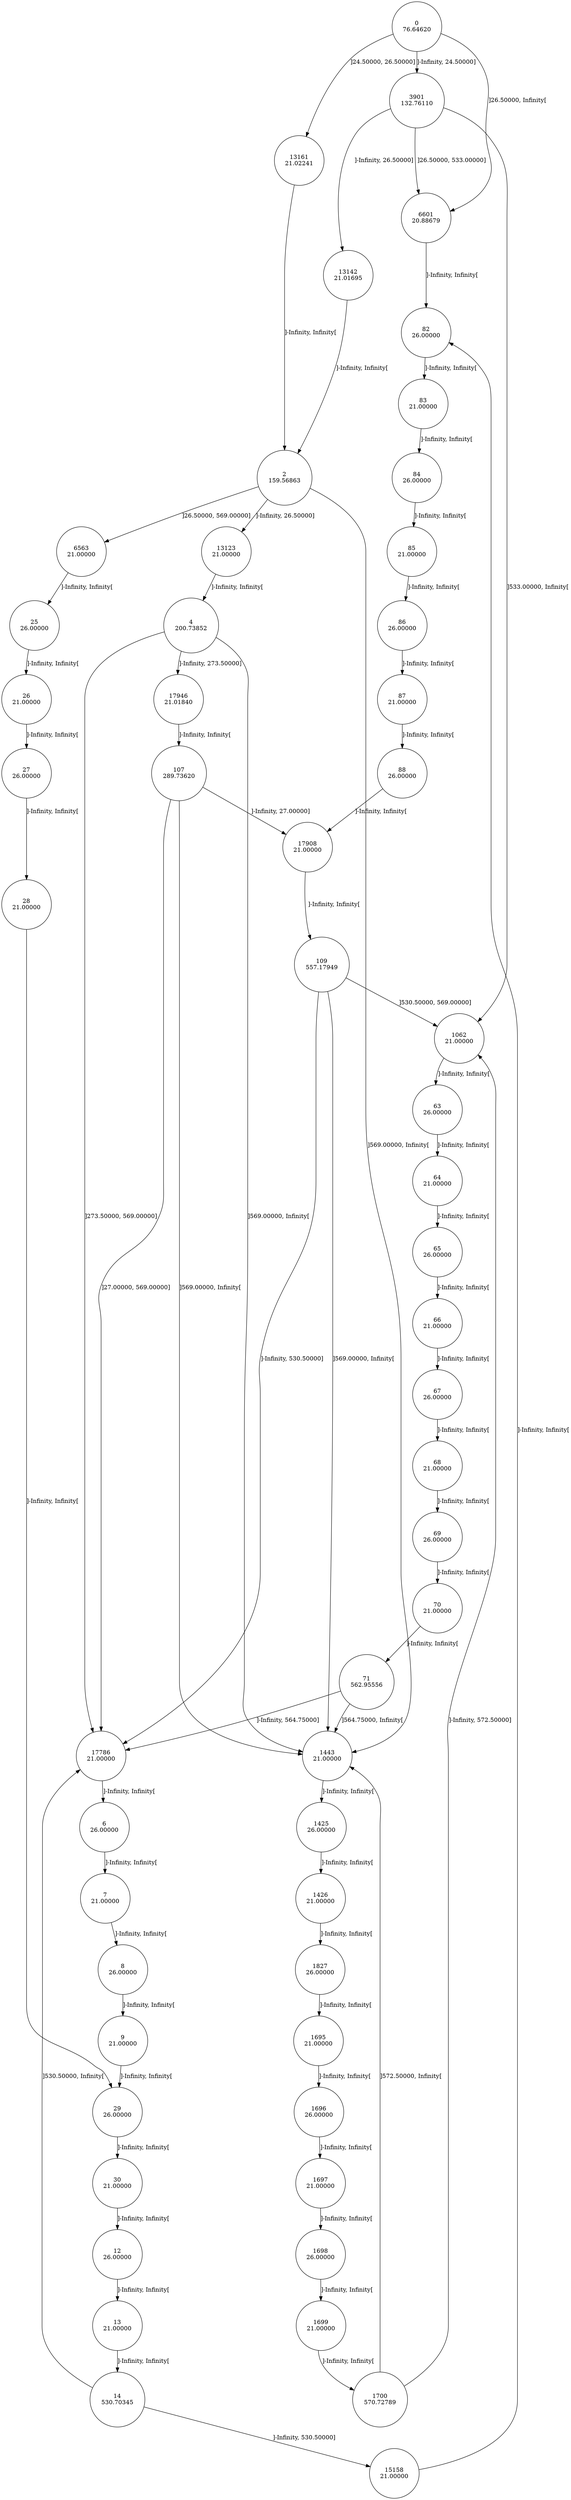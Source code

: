 digraph DFA {
0 [shape=circle, label="0\n76.64620"];
	0 -> 3901 [label="]-Infinity, 24.50000]"];
	0 -> 13161 [label="]24.50000, 26.50000]"];
	0 -> 6601 [label="]26.50000, Infinity["];
6601 [shape=circle, label="6601\n20.88679"];
	6601 -> 82 [label="]-Infinity, Infinity["];
82 [shape=circle, label="82\n26.00000"];
	82 -> 83 [label="]-Infinity, Infinity["];
83 [shape=circle, label="83\n21.00000"];
	83 -> 84 [label="]-Infinity, Infinity["];
84 [shape=circle, label="84\n26.00000"];
	84 -> 85 [label="]-Infinity, Infinity["];
85 [shape=circle, label="85\n21.00000"];
	85 -> 86 [label="]-Infinity, Infinity["];
86 [shape=circle, label="86\n26.00000"];
	86 -> 87 [label="]-Infinity, Infinity["];
87 [shape=circle, label="87\n21.00000"];
	87 -> 88 [label="]-Infinity, Infinity["];
88 [shape=circle, label="88\n26.00000"];
	88 -> 17908 [label="]-Infinity, Infinity["];
17908 [shape=circle, label="17908\n21.00000"];
	17908 -> 109 [label="]-Infinity, Infinity["];
109 [shape=circle, label="109\n557.17949"];
	109 -> 17786 [label="]-Infinity, 530.50000]"];
	109 -> 1062 [label="]530.50000, 569.00000]"];
	109 -> 1443 [label="]569.00000, Infinity["];
1443 [shape=circle, label="1443\n21.00000"];
	1443 -> 1425 [label="]-Infinity, Infinity["];
1425 [shape=circle, label="1425\n26.00000"];
	1425 -> 1426 [label="]-Infinity, Infinity["];
1426 [shape=circle, label="1426\n21.00000"];
	1426 -> 1827 [label="]-Infinity, Infinity["];
1827 [shape=circle, label="1827\n26.00000"];
	1827 -> 1695 [label="]-Infinity, Infinity["];
1695 [shape=circle, label="1695\n21.00000"];
	1695 -> 1696 [label="]-Infinity, Infinity["];
1696 [shape=circle, label="1696\n26.00000"];
	1696 -> 1697 [label="]-Infinity, Infinity["];
1697 [shape=circle, label="1697\n21.00000"];
	1697 -> 1698 [label="]-Infinity, Infinity["];
1698 [shape=circle, label="1698\n26.00000"];
	1698 -> 1699 [label="]-Infinity, Infinity["];
1699 [shape=circle, label="1699\n21.00000"];
	1699 -> 1700 [label="]-Infinity, Infinity["];
1700 [shape=circle, label="1700\n570.72789"];
	1700 -> 1062 [label="]-Infinity, 572.50000]"];
	1700 -> 1443 [label="]572.50000, Infinity["];
1062 [shape=circle, label="1062\n21.00000"];
	1062 -> 63 [label="]-Infinity, Infinity["];
63 [shape=circle, label="63\n26.00000"];
	63 -> 64 [label="]-Infinity, Infinity["];
64 [shape=circle, label="64\n21.00000"];
	64 -> 65 [label="]-Infinity, Infinity["];
65 [shape=circle, label="65\n26.00000"];
	65 -> 66 [label="]-Infinity, Infinity["];
66 [shape=circle, label="66\n21.00000"];
	66 -> 67 [label="]-Infinity, Infinity["];
67 [shape=circle, label="67\n26.00000"];
	67 -> 68 [label="]-Infinity, Infinity["];
68 [shape=circle, label="68\n21.00000"];
	68 -> 69 [label="]-Infinity, Infinity["];
69 [shape=circle, label="69\n26.00000"];
	69 -> 70 [label="]-Infinity, Infinity["];
70 [shape=circle, label="70\n21.00000"];
	70 -> 71 [label="]-Infinity, Infinity["];
71 [shape=circle, label="71\n562.95556"];
	71 -> 17786 [label="]-Infinity, 564.75000]"];
	71 -> 1443 [label="]564.75000, Infinity["];
17786 [shape=circle, label="17786\n21.00000"];
	17786 -> 6 [label="]-Infinity, Infinity["];
6 [shape=circle, label="6\n26.00000"];
	6 -> 7 [label="]-Infinity, Infinity["];
7 [shape=circle, label="7\n21.00000"];
	7 -> 8 [label="]-Infinity, Infinity["];
8 [shape=circle, label="8\n26.00000"];
	8 -> 9 [label="]-Infinity, Infinity["];
9 [shape=circle, label="9\n21.00000"];
	9 -> 29 [label="]-Infinity, Infinity["];
29 [shape=circle, label="29\n26.00000"];
	29 -> 30 [label="]-Infinity, Infinity["];
30 [shape=circle, label="30\n21.00000"];
	30 -> 12 [label="]-Infinity, Infinity["];
12 [shape=circle, label="12\n26.00000"];
	12 -> 13 [label="]-Infinity, Infinity["];
13 [shape=circle, label="13\n21.00000"];
	13 -> 14 [label="]-Infinity, Infinity["];
14 [shape=circle, label="14\n530.70345"];
	14 -> 15158 [label="]-Infinity, 530.50000]"];
	14 -> 17786 [label="]530.50000, Infinity["];
15158 [shape=circle, label="15158\n21.00000"];
	15158 -> 82 [label="]-Infinity, Infinity["];
13161 [shape=circle, label="13161\n21.02241"];
	13161 -> 2 [label="]-Infinity, Infinity["];
2 [shape=circle, label="2\n159.56863"];
	2 -> 13123 [label="]-Infinity, 26.50000]"];
	2 -> 6563 [label="]26.50000, 569.00000]"];
	2 -> 1443 [label="]569.00000, Infinity["];
6563 [shape=circle, label="6563\n21.00000"];
	6563 -> 25 [label="]-Infinity, Infinity["];
25 [shape=circle, label="25\n26.00000"];
	25 -> 26 [label="]-Infinity, Infinity["];
26 [shape=circle, label="26\n21.00000"];
	26 -> 27 [label="]-Infinity, Infinity["];
27 [shape=circle, label="27\n26.00000"];
	27 -> 28 [label="]-Infinity, Infinity["];
28 [shape=circle, label="28\n21.00000"];
	28 -> 29 [label="]-Infinity, Infinity["];
13123 [shape=circle, label="13123\n21.00000"];
	13123 -> 4 [label="]-Infinity, Infinity["];
4 [shape=circle, label="4\n200.73852"];
	4 -> 17946 [label="]-Infinity, 273.50000]"];
	4 -> 17786 [label="]273.50000, 569.00000]"];
	4 -> 1443 [label="]569.00000, Infinity["];
17946 [shape=circle, label="17946\n21.01840"];
	17946 -> 107 [label="]-Infinity, Infinity["];
107 [shape=circle, label="107\n289.73620"];
	107 -> 17908 [label="]-Infinity, 27.00000]"];
	107 -> 17786 [label="]27.00000, 569.00000]"];
	107 -> 1443 [label="]569.00000, Infinity["];
3901 [shape=circle, label="3901\n132.76110"];
	3901 -> 13142 [label="]-Infinity, 26.50000]"];
	3901 -> 6601 [label="]26.50000, 533.00000]"];
	3901 -> 1062 [label="]533.00000, Infinity["];
13142 [shape=circle, label="13142\n21.01695"];
	13142 -> 2 [label="]-Infinity, Infinity["];
}